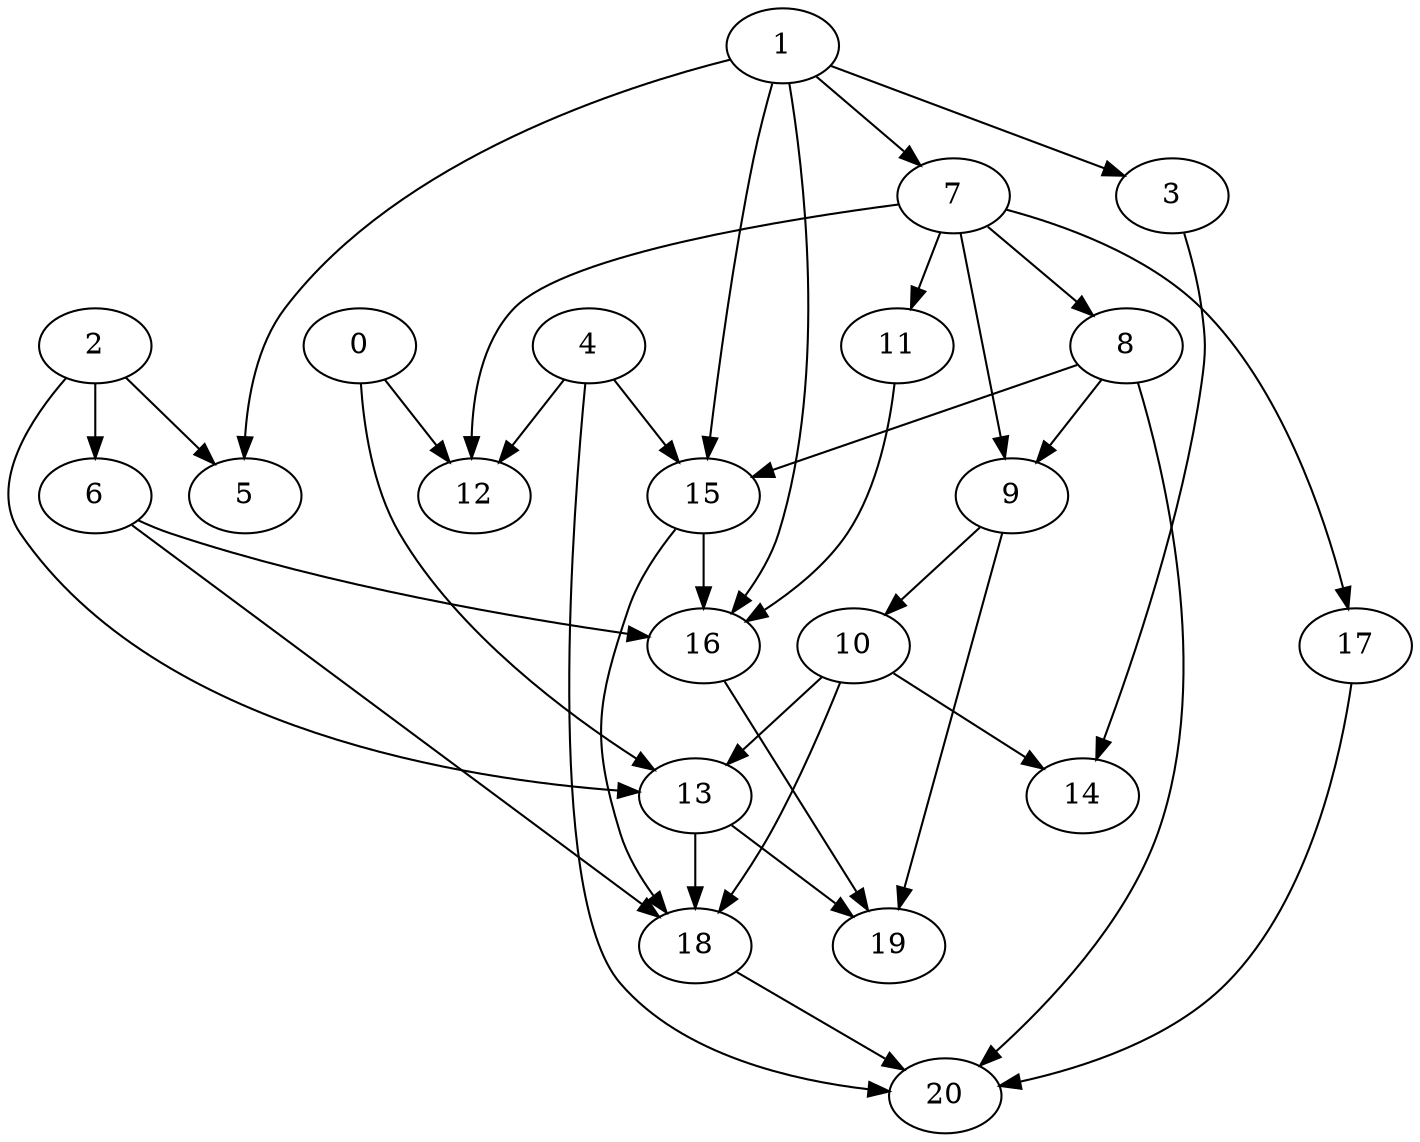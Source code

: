 digraph "Random_Nodes_21_Density_1.76_CCR_1.00_WeightType_Random" {
	graph ["Duplicate states"=0,
		GraphType=Random,
		"Max states in OPEN"=0,
		Modes="120000ms; topo-ordered tasks, ; Pruning: task equivalence, fixed order ready list, ; F-value: ; Optimisation: best schedule length (\
SL) optimisation on equal, ",
		NumberOfTasks=21,
		"Pruned using list schedule length"=1,
		"States removed from OPEN"=0,
		TargetSystem="Homogeneous-6",
		"Time to schedule (ms)"=96,
		"Total idle time"=185,
		"Total schedule length"=105,
		"Total sequential time"=231,
		"Total states created"=2
	];
	1	["Finish time"=13,
		Processor=0,
		"Start time"=0,
		Weight=13];
	7	["Finish time"=31,
		Processor=0,
		"Start time"=13,
		Weight=18];
	1 -> 7	[Weight=6];
	15	["Finish time"=62,
		Processor=1,
		"Start time"=53,
		Weight=9];
	1 -> 15	[Weight=6];
	16	["Finish time"=78,
		Processor=1,
		"Start time"=62,
		Weight=16];
	1 -> 16	[Weight=8];
	3	["Finish time"=25,
		Processor=3,
		"Start time"=18,
		Weight=7];
	1 -> 3	[Weight=5];
	5	["Finish time"=30,
		Processor=5,
		"Start time"=23,
		Weight=7];
	1 -> 5	[Weight=10];
	8	["Finish time"=46,
		Processor=0,
		"Start time"=31,
		Weight=15];
	7 -> 8	[Weight=10];
	9	["Finish time"=62,
		Processor=0,
		"Start time"=46,
		Weight=16];
	7 -> 9	[Weight=5];
	11	["Finish time"=43,
		Processor=2,
		"Start time"=36,
		Weight=7];
	7 -> 11	[Weight=5];
	17	["Finish time"=42,
		Processor=3,
		"Start time"=37,
		Weight=5];
	7 -> 17	[Weight=6];
	12	["Finish time"=50,
		Processor=4,
		"Start time"=39,
		Weight=11];
	7 -> 12	[Weight=8];
	8 -> 9	[Weight=3];
	8 -> 15	[Weight=7];
	20	["Finish time"=105,
		Processor=0,
		"Start time"=92,
		Weight=13];
	8 -> 20	[Weight=7];
	10	["Finish time"=69,
		Processor=0,
		"Start time"=62,
		Weight=7];
	9 -> 10	[Weight=10];
	19	["Finish time"=97,
		Processor=1,
		"Start time"=82,
		Weight=15];
	9 -> 19	[Weight=3];
	4	["Finish time"=11,
		Processor=1,
		"Start time"=0,
		Weight=11];
	4 -> 15	[Weight=6];
	4 -> 20	[Weight=6];
	4 -> 12	[Weight=10];
	0	["Finish time"=11,
		Processor=2,
		"Start time"=0,
		Weight=11];
	13	["Finish time"=74,
		Processor=0,
		"Start time"=69,
		Weight=5];
	0 -> 13	[Weight=6];
	0 -> 12	[Weight=10];
	2	["Finish time"=7,
		Processor=3,
		"Start time"=0,
		Weight=7];
	2 -> 13	[Weight=6];
	6	["Finish time"=11,
		Processor=3,
		"Start time"=7,
		Weight=4];
	2 -> 6	[Weight=3];
	2 -> 5	[Weight=3];
	18	["Finish time"=92,
		Processor=0,
		"Start time"=74,
		Weight=18];
	15 -> 18	[Weight=10];
	15 -> 16	[Weight=6];
	10 -> 13	[Weight=2];
	10 -> 18	[Weight=4];
	14	["Finish time"=92,
		Processor=2,
		"Start time"=76,
		Weight=16];
	10 -> 14	[Weight=7];
	11 -> 16	[Weight=8];
	13 -> 18	[Weight=3];
	13 -> 19	[Weight=8];
	6 -> 18	[Weight=3];
	6 -> 16	[Weight=5];
	18 -> 20	[Weight=9];
	16 -> 19	[Weight=6];
	3 -> 14	[Weight=5];
	17 -> 20	[Weight=7];
}
